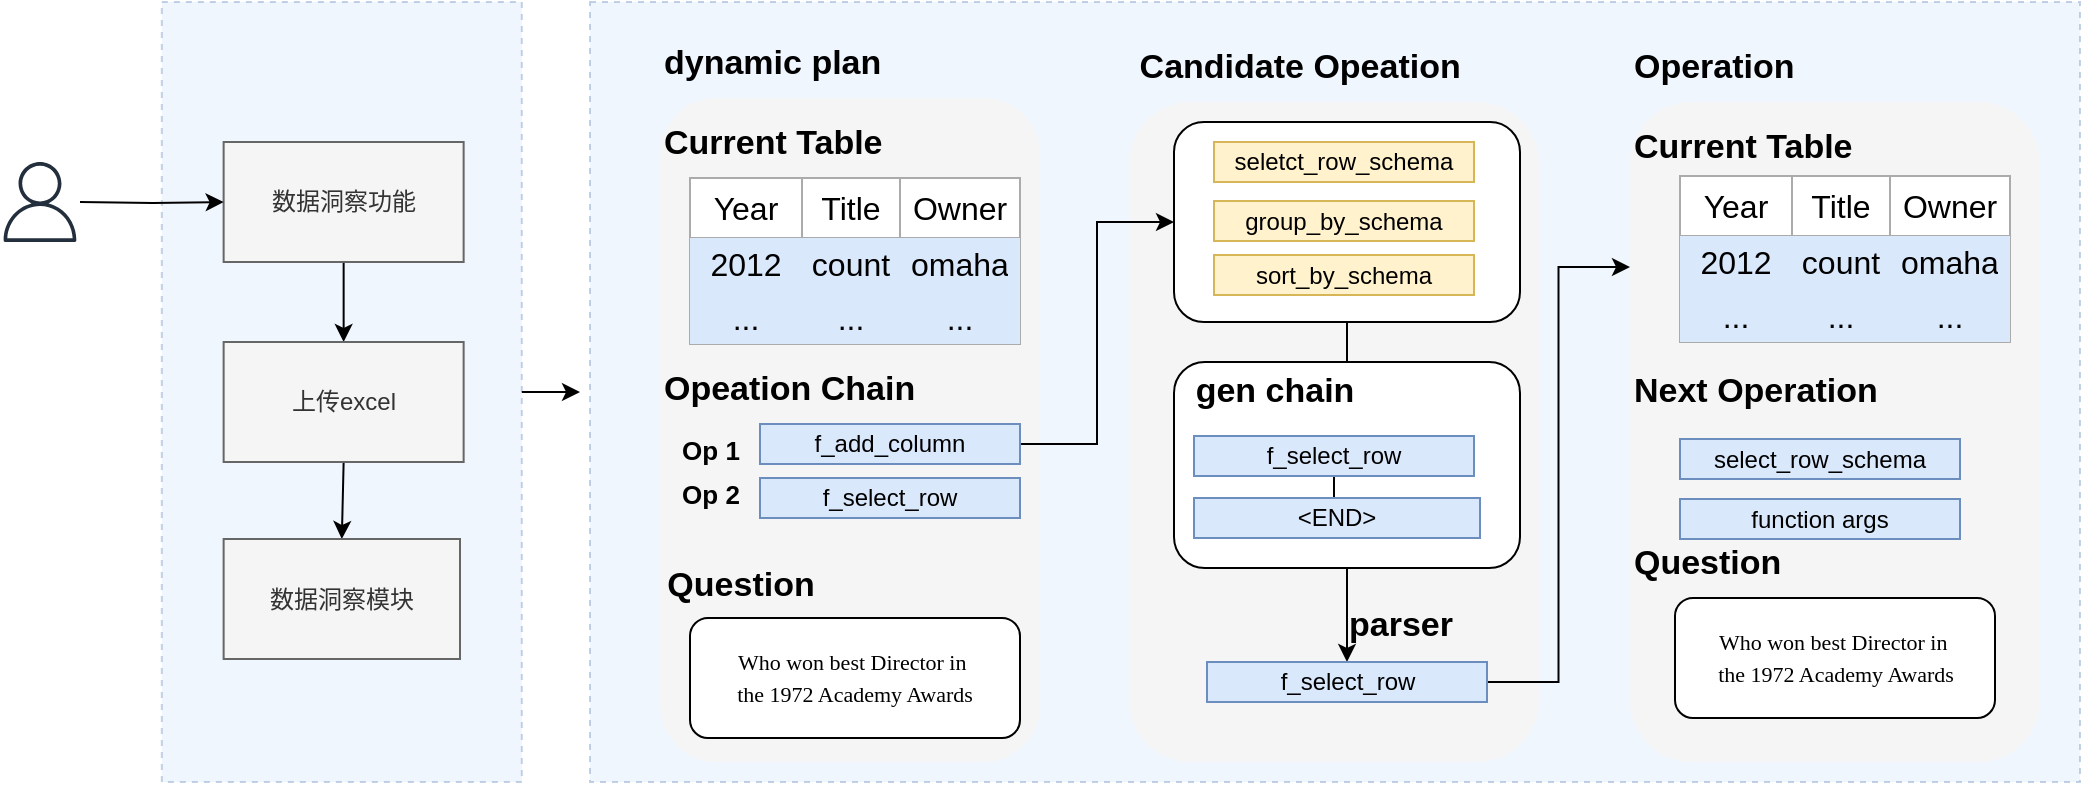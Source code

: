 <mxfile version="24.8.0">
  <diagram name="第 1 页" id="3JHl6DnOMydvL2yhWM_V">
    <mxGraphModel dx="1875" dy="623" grid="1" gridSize="10" guides="1" tooltips="1" connect="1" arrows="1" fold="1" page="1" pageScale="1" pageWidth="827" pageHeight="1169" math="0" shadow="0">
      <root>
        <mxCell id="0" />
        <mxCell id="1" parent="0" />
        <mxCell id="uCehmC6CUG7fuIbCzKD--17" value="" style="rounded=0;whiteSpace=wrap;html=1;strokeColor=#6c8ebf;fillColor=#dae8fc;dashed=1;strokeWidth=1;opacity=40;" parent="1" vertex="1">
          <mxGeometry x="20.91" y="140" width="180" height="390" as="geometry" />
        </mxCell>
        <mxCell id="uCehmC6CUG7fuIbCzKD--14" value="" style="rounded=0;whiteSpace=wrap;html=1;strokeColor=#6c8ebf;fillColor=#dae8fc;dashed=1;strokeWidth=1;opacity=40;" parent="1" vertex="1">
          <mxGeometry x="235" y="140" width="745" height="390" as="geometry" />
        </mxCell>
        <mxCell id="KZ8PA1fFucgCQObtwlAb-4" value="" style="rounded=1;whiteSpace=wrap;html=1;fillColor=#f5f5f5;strokeColor=none;fontColor=#333333;" vertex="1" parent="1">
          <mxGeometry x="504.5" y="190" width="205" height="330" as="geometry" />
        </mxCell>
        <mxCell id="WMp4KT72iI-OxuEAxYet-3" value="" style="rounded=1;whiteSpace=wrap;html=1;fillColor=#f5f5f5;strokeColor=none;fontColor=#333333;" parent="1" vertex="1">
          <mxGeometry x="755" y="190" width="205" height="330" as="geometry" />
        </mxCell>
        <mxCell id="uCehmC6CUG7fuIbCzKD--23" value="" style="edgeStyle=orthogonalEdgeStyle;rounded=0;orthogonalLoop=1;jettySize=auto;html=1;" parent="1" source="UdcMsc0ZTR3omy6T8lng-93" target="UdcMsc0ZTR3omy6T8lng-92" edge="1">
          <mxGeometry relative="1" as="geometry" />
        </mxCell>
        <mxCell id="KZ8PA1fFucgCQObtwlAb-1" value="" style="edgeStyle=orthogonalEdgeStyle;rounded=0;orthogonalLoop=1;jettySize=auto;html=1;" edge="1" parent="1" source="UdcMsc0ZTR3omy6T8lng-93" target="UdcMsc0ZTR3omy6T8lng-82">
          <mxGeometry relative="1" as="geometry" />
        </mxCell>
        <mxCell id="UdcMsc0ZTR3omy6T8lng-93" value="" style="rounded=1;whiteSpace=wrap;html=1;" parent="1" vertex="1">
          <mxGeometry x="527" y="320" width="173" height="103" as="geometry" />
        </mxCell>
        <mxCell id="UdcMsc0ZTR3omy6T8lng-1" value="" style="rounded=1;whiteSpace=wrap;html=1;fillColor=#f5f5f5;strokeColor=none;fontColor=#333333;" parent="1" vertex="1">
          <mxGeometry x="270" y="188" width="190" height="332" as="geometry" />
        </mxCell>
        <mxCell id="UdcMsc0ZTR3omy6T8lng-2" value="" style="shape=table;startSize=0;container=1;collapsible=0;childLayout=tableLayout;fontSize=16;fillColor=default;swimlaneLine=1;strokeColor=#ABABAB;" parent="1" vertex="1">
          <mxGeometry x="285" y="228" width="165" height="83" as="geometry" />
        </mxCell>
        <mxCell id="UdcMsc0ZTR3omy6T8lng-3" value="" style="shape=tableRow;horizontal=0;startSize=0;swimlaneHead=0;swimlaneBody=0;strokeColor=inherit;top=0;left=0;bottom=0;right=0;collapsible=0;dropTarget=0;fillColor=none;points=[[0,0.5],[1,0.5]];portConstraint=eastwest;fontSize=16;" parent="UdcMsc0ZTR3omy6T8lng-2" vertex="1">
          <mxGeometry width="165" height="30" as="geometry" />
        </mxCell>
        <mxCell id="UdcMsc0ZTR3omy6T8lng-4" value="Year" style="shape=partialRectangle;html=1;whiteSpace=wrap;connectable=0;strokeColor=inherit;overflow=hidden;fillColor=none;top=0;left=0;bottom=0;right=0;pointerEvents=1;fontSize=16;" parent="UdcMsc0ZTR3omy6T8lng-3" vertex="1">
          <mxGeometry width="56" height="30" as="geometry">
            <mxRectangle width="56" height="30" as="alternateBounds" />
          </mxGeometry>
        </mxCell>
        <mxCell id="UdcMsc0ZTR3omy6T8lng-5" value="Title" style="shape=partialRectangle;html=1;whiteSpace=wrap;connectable=0;strokeColor=inherit;overflow=hidden;fillColor=none;top=0;left=0;bottom=0;right=0;pointerEvents=1;fontSize=16;" parent="UdcMsc0ZTR3omy6T8lng-3" vertex="1">
          <mxGeometry x="56" width="49" height="30" as="geometry">
            <mxRectangle width="49" height="30" as="alternateBounds" />
          </mxGeometry>
        </mxCell>
        <mxCell id="UdcMsc0ZTR3omy6T8lng-6" value="Owner" style="shape=partialRectangle;html=1;whiteSpace=wrap;connectable=0;strokeColor=inherit;overflow=hidden;fillColor=none;top=0;left=0;bottom=0;right=0;pointerEvents=1;fontSize=16;" parent="UdcMsc0ZTR3omy6T8lng-3" vertex="1">
          <mxGeometry x="105" width="60" height="30" as="geometry">
            <mxRectangle width="60" height="30" as="alternateBounds" />
          </mxGeometry>
        </mxCell>
        <mxCell id="UdcMsc0ZTR3omy6T8lng-7" value="" style="shape=tableRow;horizontal=0;startSize=0;swimlaneHead=0;swimlaneBody=0;strokeColor=inherit;top=0;left=0;bottom=0;right=0;collapsible=0;dropTarget=0;fillColor=none;points=[[0,0.5],[1,0.5]];portConstraint=eastwest;fontSize=16;" parent="UdcMsc0ZTR3omy6T8lng-2" vertex="1">
          <mxGeometry y="30" width="165" height="26" as="geometry" />
        </mxCell>
        <mxCell id="UdcMsc0ZTR3omy6T8lng-8" value="2012" style="shape=partialRectangle;html=1;whiteSpace=wrap;connectable=0;strokeColor=#6c8ebf;overflow=hidden;fillColor=#dae8fc;top=0;left=0;bottom=0;right=0;pointerEvents=1;fontSize=16;" parent="UdcMsc0ZTR3omy6T8lng-7" vertex="1">
          <mxGeometry width="56" height="26" as="geometry">
            <mxRectangle width="56" height="26" as="alternateBounds" />
          </mxGeometry>
        </mxCell>
        <mxCell id="UdcMsc0ZTR3omy6T8lng-9" value="count" style="shape=partialRectangle;html=1;whiteSpace=wrap;connectable=0;strokeColor=#6c8ebf;overflow=hidden;fillColor=#dae8fc;top=0;left=0;bottom=0;right=0;pointerEvents=1;fontSize=16;" parent="UdcMsc0ZTR3omy6T8lng-7" vertex="1">
          <mxGeometry x="56" width="49" height="26" as="geometry">
            <mxRectangle width="49" height="26" as="alternateBounds" />
          </mxGeometry>
        </mxCell>
        <mxCell id="UdcMsc0ZTR3omy6T8lng-10" value="omaha" style="shape=partialRectangle;html=1;whiteSpace=wrap;connectable=0;strokeColor=#6c8ebf;overflow=hidden;fillColor=#dae8fc;top=0;left=0;bottom=0;right=0;pointerEvents=1;fontSize=16;" parent="UdcMsc0ZTR3omy6T8lng-7" vertex="1">
          <mxGeometry x="105" width="60" height="26" as="geometry">
            <mxRectangle width="60" height="26" as="alternateBounds" />
          </mxGeometry>
        </mxCell>
        <mxCell id="UdcMsc0ZTR3omy6T8lng-11" value="" style="shape=tableRow;horizontal=0;startSize=0;swimlaneHead=0;swimlaneBody=0;strokeColor=inherit;top=0;left=0;bottom=0;right=0;collapsible=0;dropTarget=0;fillColor=none;points=[[0,0.5],[1,0.5]];portConstraint=eastwest;fontSize=16;" parent="UdcMsc0ZTR3omy6T8lng-2" vertex="1">
          <mxGeometry y="56" width="165" height="27" as="geometry" />
        </mxCell>
        <mxCell id="UdcMsc0ZTR3omy6T8lng-12" value="..." style="shape=partialRectangle;html=1;whiteSpace=wrap;connectable=0;strokeColor=#6c8ebf;overflow=hidden;fillColor=#dae8fc;top=0;left=0;bottom=0;right=0;pointerEvents=1;fontSize=16;" parent="UdcMsc0ZTR3omy6T8lng-11" vertex="1">
          <mxGeometry width="56" height="27" as="geometry">
            <mxRectangle width="56" height="27" as="alternateBounds" />
          </mxGeometry>
        </mxCell>
        <mxCell id="UdcMsc0ZTR3omy6T8lng-13" value="..." style="shape=partialRectangle;html=1;whiteSpace=wrap;connectable=0;strokeColor=#6c8ebf;overflow=hidden;fillColor=#dae8fc;top=0;left=0;bottom=0;right=0;pointerEvents=1;fontSize=16;" parent="UdcMsc0ZTR3omy6T8lng-11" vertex="1">
          <mxGeometry x="56" width="49" height="27" as="geometry">
            <mxRectangle width="49" height="27" as="alternateBounds" />
          </mxGeometry>
        </mxCell>
        <mxCell id="UdcMsc0ZTR3omy6T8lng-14" value="..." style="shape=partialRectangle;html=1;whiteSpace=wrap;connectable=0;strokeColor=#6c8ebf;overflow=hidden;fillColor=#dae8fc;top=0;left=0;bottom=0;right=0;pointerEvents=1;fontSize=16;" parent="UdcMsc0ZTR3omy6T8lng-11" vertex="1">
          <mxGeometry x="105" width="60" height="27" as="geometry">
            <mxRectangle width="60" height="27" as="alternateBounds" />
          </mxGeometry>
        </mxCell>
        <mxCell id="UdcMsc0ZTR3omy6T8lng-67" value="&lt;font style=&quot;font-size: 17px;&quot;&gt;Current Table&amp;nbsp;&lt;/font&gt;" style="text;strokeColor=none;fillColor=none;html=1;fontSize=24;fontStyle=1;verticalAlign=middle;align=left;" parent="1" vertex="1">
          <mxGeometry x="270" y="188" width="100" height="40" as="geometry" />
        </mxCell>
        <mxCell id="UdcMsc0ZTR3omy6T8lng-68" value="&lt;span style=&quot;font-size: 17px;&quot;&gt;Opeation Chain&lt;/span&gt;" style="text;strokeColor=none;fillColor=none;html=1;fontSize=24;fontStyle=1;verticalAlign=middle;align=left;" parent="1" vertex="1">
          <mxGeometry x="270" y="311" width="100" height="40" as="geometry" />
        </mxCell>
        <mxCell id="uCehmC6CUG7fuIbCzKD--1" style="edgeStyle=orthogonalEdgeStyle;rounded=0;orthogonalLoop=1;jettySize=auto;html=1;entryX=0;entryY=0.5;entryDx=0;entryDy=0;" parent="1" source="UdcMsc0ZTR3omy6T8lng-69" target="UdcMsc0ZTR3omy6T8lng-79" edge="1">
          <mxGeometry relative="1" as="geometry" />
        </mxCell>
        <mxCell id="UdcMsc0ZTR3omy6T8lng-69" value="f_add_column" style="rounded=0;whiteSpace=wrap;html=1;fillColor=#dae8fc;strokeColor=#6c8ebf;" parent="1" vertex="1">
          <mxGeometry x="320" y="351" width="130" height="20" as="geometry" />
        </mxCell>
        <mxCell id="UdcMsc0ZTR3omy6T8lng-71" value="f_select_row" style="rounded=0;whiteSpace=wrap;html=1;fillColor=#dae8fc;strokeColor=#6c8ebf;" parent="1" vertex="1">
          <mxGeometry x="320" y="378" width="130" height="20" as="geometry" />
        </mxCell>
        <mxCell id="UdcMsc0ZTR3omy6T8lng-72" value="&lt;font style=&quot;font-size: 13px;&quot;&gt;Op 1&lt;/font&gt;" style="text;strokeColor=none;fillColor=none;html=1;fontSize=24;fontStyle=1;verticalAlign=middle;align=center;" parent="1" vertex="1">
          <mxGeometry x="270" y="346" width="50" height="30" as="geometry" />
        </mxCell>
        <mxCell id="UdcMsc0ZTR3omy6T8lng-73" value="&lt;font style=&quot;font-size: 13px;&quot;&gt;Op 2&lt;/font&gt;" style="text;strokeColor=none;fillColor=none;html=1;fontSize=24;fontStyle=1;verticalAlign=middle;align=center;" parent="1" vertex="1">
          <mxGeometry x="270" y="368" width="50" height="30" as="geometry" />
        </mxCell>
        <mxCell id="UdcMsc0ZTR3omy6T8lng-74" value="&lt;span style=&quot;font-size: 17px;&quot;&gt;Question&lt;/span&gt;" style="text;strokeColor=none;fillColor=none;html=1;fontSize=24;fontStyle=1;verticalAlign=middle;align=center;" parent="1" vertex="1">
          <mxGeometry x="260" y="408.5" width="100" height="40" as="geometry" />
        </mxCell>
        <mxCell id="UdcMsc0ZTR3omy6T8lng-75" value="&lt;p style=&quot;line-height: 80%;&quot;&gt;&lt;/p&gt;&lt;div style=&quot;line-height: 40%; font-size: 11px;&quot;&gt;&lt;pre style=&quot;line-height: 40%;&quot;&gt;&lt;font style=&quot;font-size: 11px;&quot; face=&quot;Verdana&quot;&gt;Who won best Director in &lt;/font&gt;&lt;/pre&gt;&lt;pre style=&quot;line-height: 40%;&quot;&gt;&lt;font style=&quot;font-size: 11px;&quot; face=&quot;ynwQLnobWuk-l8IQKLAV&quot;&gt;the 1972 Academy Awards&lt;/font&gt;&lt;/pre&gt;&lt;/div&gt;&lt;p&gt;&lt;/p&gt;" style="rounded=1;whiteSpace=wrap;html=1;align=center;" parent="1" vertex="1">
          <mxGeometry x="285" y="448" width="165" height="60" as="geometry" />
        </mxCell>
        <mxCell id="UdcMsc0ZTR3omy6T8lng-78" value="&lt;span style=&quot;font-size: 17px;&quot;&gt;&lt;span style=&quot;white-space: pre;&quot;&gt;&#x9;&lt;/span&gt;Candidate Opeation&lt;/span&gt;" style="text;strokeColor=none;fillColor=none;html=1;fontSize=24;fontStyle=1;verticalAlign=middle;align=left;" parent="1" vertex="1">
          <mxGeometry x="470" y="150" width="103" height="40" as="geometry" />
        </mxCell>
        <mxCell id="UdcMsc0ZTR3omy6T8lng-79" value="" style="rounded=1;whiteSpace=wrap;html=1;" parent="1" vertex="1">
          <mxGeometry x="527" y="200" width="173" height="100" as="geometry" />
        </mxCell>
        <mxCell id="UdcMsc0ZTR3omy6T8lng-80" value="seletct_row_schema" style="rounded=0;whiteSpace=wrap;html=1;fillColor=#fff2cc;strokeColor=#d6b656;" parent="1" vertex="1">
          <mxGeometry x="547" y="210" width="130" height="20" as="geometry" />
        </mxCell>
        <mxCell id="UdcMsc0ZTR3omy6T8lng-81" value="group_by_schema" style="rounded=0;whiteSpace=wrap;html=1;fillColor=#fff2cc;strokeColor=#d6b656;" parent="1" vertex="1">
          <mxGeometry x="547" y="239.5" width="130" height="20" as="geometry" />
        </mxCell>
        <mxCell id="UdcMsc0ZTR3omy6T8lng-82" value="sort_by_schema" style="rounded=0;whiteSpace=wrap;html=1;fillColor=#fff2cc;strokeColor=#d6b656;" parent="1" vertex="1">
          <mxGeometry x="547" y="266.5" width="130" height="20" as="geometry" />
        </mxCell>
        <mxCell id="UdcMsc0ZTR3omy6T8lng-84" value="&lt;span style=&quot;font-size: 17px;&quot;&gt;dynamic plan&lt;/span&gt;" style="text;strokeColor=none;fillColor=none;html=1;fontSize=24;fontStyle=1;verticalAlign=middle;align=left;" parent="1" vertex="1">
          <mxGeometry x="270" y="148" width="100" height="40" as="geometry" />
        </mxCell>
        <mxCell id="UdcMsc0ZTR3omy6T8lng-89" value="" style="edgeStyle=orthogonalEdgeStyle;rounded=0;orthogonalLoop=1;jettySize=auto;html=1;" parent="1" source="UdcMsc0ZTR3omy6T8lng-85" target="UdcMsc0ZTR3omy6T8lng-88" edge="1">
          <mxGeometry relative="1" as="geometry" />
        </mxCell>
        <mxCell id="UdcMsc0ZTR3omy6T8lng-85" value="f_select_row" style="rounded=0;whiteSpace=wrap;html=1;fillColor=#dae8fc;strokeColor=#6c8ebf;" parent="1" vertex="1">
          <mxGeometry x="537" y="357" width="140" height="20" as="geometry" />
        </mxCell>
        <mxCell id="UdcMsc0ZTR3omy6T8lng-88" value="&amp;lt;END&amp;gt;" style="rounded=0;whiteSpace=wrap;html=1;fillColor=#dae8fc;strokeColor=#6c8ebf;" parent="1" vertex="1">
          <mxGeometry x="537" y="388" width="143" height="20" as="geometry" />
        </mxCell>
        <mxCell id="UdcMsc0ZTR3omy6T8lng-95" value="&lt;span style=&quot;font-size: 17px;&quot;&gt;parser&lt;/span&gt;" style="text;strokeColor=none;fillColor=none;html=1;fontSize=24;fontStyle=1;verticalAlign=middle;align=center;" parent="1" vertex="1">
          <mxGeometry x="590" y="428.5" width="100" height="40" as="geometry" />
        </mxCell>
        <mxCell id="UdcMsc0ZTR3omy6T8lng-91" value="&lt;span style=&quot;font-size: 17px;&quot;&gt;gen chain&lt;/span&gt;" style="text;strokeColor=none;fillColor=none;html=1;fontSize=24;fontStyle=1;verticalAlign=middle;align=center;" parent="1" vertex="1">
          <mxGeometry x="527" y="311.5" width="100" height="40" as="geometry" />
        </mxCell>
        <mxCell id="uCehmC6CUG7fuIbCzKD--3" style="edgeStyle=orthogonalEdgeStyle;rounded=0;orthogonalLoop=1;jettySize=auto;html=1;entryX=0;entryY=0.25;entryDx=0;entryDy=0;" parent="1" source="UdcMsc0ZTR3omy6T8lng-92" target="WMp4KT72iI-OxuEAxYet-3" edge="1">
          <mxGeometry relative="1" as="geometry" />
        </mxCell>
        <mxCell id="UdcMsc0ZTR3omy6T8lng-92" value="f_select_row" style="rounded=0;whiteSpace=wrap;html=1;fillColor=#dae8fc;strokeColor=#6c8ebf;" parent="1" vertex="1">
          <mxGeometry x="543.5" y="470" width="140" height="20" as="geometry" />
        </mxCell>
        <mxCell id="UdcMsc0ZTR3omy6T8lng-98" value="" style="shape=table;startSize=0;container=1;collapsible=0;childLayout=tableLayout;fontSize=16;fillColor=default;swimlaneLine=1;strokeColor=#ABABAB;" parent="1" vertex="1">
          <mxGeometry x="780" y="227" width="165" height="83" as="geometry" />
        </mxCell>
        <mxCell id="UdcMsc0ZTR3omy6T8lng-99" value="" style="shape=tableRow;horizontal=0;startSize=0;swimlaneHead=0;swimlaneBody=0;strokeColor=inherit;top=0;left=0;bottom=0;right=0;collapsible=0;dropTarget=0;fillColor=none;points=[[0,0.5],[1,0.5]];portConstraint=eastwest;fontSize=16;" parent="UdcMsc0ZTR3omy6T8lng-98" vertex="1">
          <mxGeometry width="165" height="30" as="geometry" />
        </mxCell>
        <mxCell id="UdcMsc0ZTR3omy6T8lng-100" value="Year" style="shape=partialRectangle;html=1;whiteSpace=wrap;connectable=0;strokeColor=inherit;overflow=hidden;fillColor=none;top=0;left=0;bottom=0;right=0;pointerEvents=1;fontSize=16;" parent="UdcMsc0ZTR3omy6T8lng-99" vertex="1">
          <mxGeometry width="56" height="30" as="geometry">
            <mxRectangle width="56" height="30" as="alternateBounds" />
          </mxGeometry>
        </mxCell>
        <mxCell id="UdcMsc0ZTR3omy6T8lng-101" value="Title" style="shape=partialRectangle;html=1;whiteSpace=wrap;connectable=0;strokeColor=inherit;overflow=hidden;fillColor=none;top=0;left=0;bottom=0;right=0;pointerEvents=1;fontSize=16;" parent="UdcMsc0ZTR3omy6T8lng-99" vertex="1">
          <mxGeometry x="56" width="49" height="30" as="geometry">
            <mxRectangle width="49" height="30" as="alternateBounds" />
          </mxGeometry>
        </mxCell>
        <mxCell id="UdcMsc0ZTR3omy6T8lng-102" value="Owner" style="shape=partialRectangle;html=1;whiteSpace=wrap;connectable=0;strokeColor=inherit;overflow=hidden;fillColor=none;top=0;left=0;bottom=0;right=0;pointerEvents=1;fontSize=16;" parent="UdcMsc0ZTR3omy6T8lng-99" vertex="1">
          <mxGeometry x="105" width="60" height="30" as="geometry">
            <mxRectangle width="60" height="30" as="alternateBounds" />
          </mxGeometry>
        </mxCell>
        <mxCell id="UdcMsc0ZTR3omy6T8lng-103" value="" style="shape=tableRow;horizontal=0;startSize=0;swimlaneHead=0;swimlaneBody=0;strokeColor=inherit;top=0;left=0;bottom=0;right=0;collapsible=0;dropTarget=0;fillColor=none;points=[[0,0.5],[1,0.5]];portConstraint=eastwest;fontSize=16;" parent="UdcMsc0ZTR3omy6T8lng-98" vertex="1">
          <mxGeometry y="30" width="165" height="26" as="geometry" />
        </mxCell>
        <mxCell id="UdcMsc0ZTR3omy6T8lng-104" value="2012" style="shape=partialRectangle;html=1;whiteSpace=wrap;connectable=0;strokeColor=#6c8ebf;overflow=hidden;fillColor=#dae8fc;top=0;left=0;bottom=0;right=0;pointerEvents=1;fontSize=16;" parent="UdcMsc0ZTR3omy6T8lng-103" vertex="1">
          <mxGeometry width="56" height="26" as="geometry">
            <mxRectangle width="56" height="26" as="alternateBounds" />
          </mxGeometry>
        </mxCell>
        <mxCell id="UdcMsc0ZTR3omy6T8lng-105" value="count" style="shape=partialRectangle;html=1;whiteSpace=wrap;connectable=0;strokeColor=#6c8ebf;overflow=hidden;fillColor=#dae8fc;top=0;left=0;bottom=0;right=0;pointerEvents=1;fontSize=16;" parent="UdcMsc0ZTR3omy6T8lng-103" vertex="1">
          <mxGeometry x="56" width="49" height="26" as="geometry">
            <mxRectangle width="49" height="26" as="alternateBounds" />
          </mxGeometry>
        </mxCell>
        <mxCell id="UdcMsc0ZTR3omy6T8lng-106" value="omaha" style="shape=partialRectangle;html=1;whiteSpace=wrap;connectable=0;strokeColor=#6c8ebf;overflow=hidden;fillColor=#dae8fc;top=0;left=0;bottom=0;right=0;pointerEvents=1;fontSize=16;" parent="UdcMsc0ZTR3omy6T8lng-103" vertex="1">
          <mxGeometry x="105" width="60" height="26" as="geometry">
            <mxRectangle width="60" height="26" as="alternateBounds" />
          </mxGeometry>
        </mxCell>
        <mxCell id="UdcMsc0ZTR3omy6T8lng-107" value="" style="shape=tableRow;horizontal=0;startSize=0;swimlaneHead=0;swimlaneBody=0;strokeColor=inherit;top=0;left=0;bottom=0;right=0;collapsible=0;dropTarget=0;fillColor=none;points=[[0,0.5],[1,0.5]];portConstraint=eastwest;fontSize=16;" parent="UdcMsc0ZTR3omy6T8lng-98" vertex="1">
          <mxGeometry y="56" width="165" height="27" as="geometry" />
        </mxCell>
        <mxCell id="UdcMsc0ZTR3omy6T8lng-108" value="..." style="shape=partialRectangle;html=1;whiteSpace=wrap;connectable=0;strokeColor=#6c8ebf;overflow=hidden;fillColor=#dae8fc;top=0;left=0;bottom=0;right=0;pointerEvents=1;fontSize=16;" parent="UdcMsc0ZTR3omy6T8lng-107" vertex="1">
          <mxGeometry width="56" height="27" as="geometry">
            <mxRectangle width="56" height="27" as="alternateBounds" />
          </mxGeometry>
        </mxCell>
        <mxCell id="UdcMsc0ZTR3omy6T8lng-109" value="..." style="shape=partialRectangle;html=1;whiteSpace=wrap;connectable=0;strokeColor=#6c8ebf;overflow=hidden;fillColor=#dae8fc;top=0;left=0;bottom=0;right=0;pointerEvents=1;fontSize=16;" parent="UdcMsc0ZTR3omy6T8lng-107" vertex="1">
          <mxGeometry x="56" width="49" height="27" as="geometry">
            <mxRectangle width="49" height="27" as="alternateBounds" />
          </mxGeometry>
        </mxCell>
        <mxCell id="UdcMsc0ZTR3omy6T8lng-110" value="..." style="shape=partialRectangle;html=1;whiteSpace=wrap;connectable=0;strokeColor=#6c8ebf;overflow=hidden;fillColor=#dae8fc;top=0;left=0;bottom=0;right=0;pointerEvents=1;fontSize=16;" parent="UdcMsc0ZTR3omy6T8lng-107" vertex="1">
          <mxGeometry x="105" width="60" height="27" as="geometry">
            <mxRectangle width="60" height="27" as="alternateBounds" />
          </mxGeometry>
        </mxCell>
        <mxCell id="UdcMsc0ZTR3omy6T8lng-111" value="&lt;font style=&quot;font-size: 17px;&quot;&gt;Current Table&amp;nbsp;&lt;/font&gt;" style="text;strokeColor=none;fillColor=none;html=1;fontSize=24;fontStyle=1;verticalAlign=middle;align=left;" parent="1" vertex="1">
          <mxGeometry x="755" y="190" width="100" height="40" as="geometry" />
        </mxCell>
        <mxCell id="UdcMsc0ZTR3omy6T8lng-113" value="&lt;span style=&quot;font-size: 17px;&quot;&gt;Next Operation&lt;/span&gt;" style="text;strokeColor=none;fillColor=none;html=1;fontSize=24;fontStyle=1;verticalAlign=middle;align=left;" parent="1" vertex="1">
          <mxGeometry x="755" y="311.5" width="100" height="40" as="geometry" />
        </mxCell>
        <mxCell id="UdcMsc0ZTR3omy6T8lng-114" value="select_row_schema" style="rounded=0;whiteSpace=wrap;html=1;fillColor=#dae8fc;strokeColor=#6c8ebf;" parent="1" vertex="1">
          <mxGeometry x="780" y="358.5" width="140" height="20" as="geometry" />
        </mxCell>
        <mxCell id="UdcMsc0ZTR3omy6T8lng-115" value="function args" style="rounded=0;whiteSpace=wrap;html=1;fillColor=#dae8fc;strokeColor=#6c8ebf;" parent="1" vertex="1">
          <mxGeometry x="780" y="388.5" width="140" height="20" as="geometry" />
        </mxCell>
        <mxCell id="WMp4KT72iI-OxuEAxYet-1" value="&lt;span style=&quot;font-size: 17px;&quot;&gt;Question&lt;/span&gt;" style="text;strokeColor=none;fillColor=none;html=1;fontSize=24;fontStyle=1;verticalAlign=middle;align=left;" parent="1" vertex="1">
          <mxGeometry x="755" y="398" width="100" height="40" as="geometry" />
        </mxCell>
        <mxCell id="WMp4KT72iI-OxuEAxYet-2" value="&lt;p style=&quot;line-height: 80%;&quot;&gt;&lt;/p&gt;&lt;div style=&quot;line-height: 40%; font-size: 11px;&quot;&gt;&lt;pre style=&quot;line-height: 40%;&quot;&gt;&lt;font style=&quot;font-size: 11px;&quot; face=&quot;Verdana&quot;&gt;Who won best Director in &lt;/font&gt;&lt;/pre&gt;&lt;pre style=&quot;line-height: 40%;&quot;&gt;&lt;font style=&quot;font-size: 11px;&quot; face=&quot;ynwQLnobWuk-l8IQKLAV&quot;&gt;the 1972 Academy Awards&lt;/font&gt;&lt;/pre&gt;&lt;/div&gt;&lt;p&gt;&lt;/p&gt;" style="rounded=1;whiteSpace=wrap;html=1;align=center;" parent="1" vertex="1">
          <mxGeometry x="777.5" y="438" width="160" height="60" as="geometry" />
        </mxCell>
        <mxCell id="WMp4KT72iI-OxuEAxYet-4" value="&lt;span style=&quot;font-size: 17px;&quot;&gt;Operation&lt;/span&gt;" style="text;strokeColor=none;fillColor=none;html=1;fontSize=24;fontStyle=1;verticalAlign=middle;align=left;" parent="1" vertex="1">
          <mxGeometry x="755" y="150" width="100" height="40" as="geometry" />
        </mxCell>
        <mxCell id="uCehmC6CUG7fuIbCzKD--9" style="edgeStyle=orthogonalEdgeStyle;rounded=0;orthogonalLoop=1;jettySize=auto;html=1;exitX=0.5;exitY=1;exitDx=0;exitDy=0;entryX=0.5;entryY=0;entryDx=0;entryDy=0;" parent="1" source="uCehmC6CUG7fuIbCzKD--4" target="uCehmC6CUG7fuIbCzKD--7" edge="1">
          <mxGeometry relative="1" as="geometry" />
        </mxCell>
        <mxCell id="uCehmC6CUG7fuIbCzKD--4" value="数据洞察功能" style="rounded=0;whiteSpace=wrap;html=1;fillColor=#f5f5f5;fontColor=#333333;strokeColor=#666666;" parent="1" vertex="1">
          <mxGeometry x="51.82" y="210" width="120" height="60" as="geometry" />
        </mxCell>
        <mxCell id="uCehmC6CUG7fuIbCzKD--8" style="edgeStyle=orthogonalEdgeStyle;rounded=0;orthogonalLoop=1;jettySize=auto;html=1;entryX=0;entryY=0.5;entryDx=0;entryDy=0;" parent="1" target="uCehmC6CUG7fuIbCzKD--4" edge="1">
          <mxGeometry relative="1" as="geometry">
            <mxPoint x="-19.998" y="240.0" as="sourcePoint" />
          </mxGeometry>
        </mxCell>
        <mxCell id="uCehmC6CUG7fuIbCzKD--6" value="" style="sketch=0;outlineConnect=0;fontColor=#232F3E;gradientColor=none;fillColor=#232F3D;strokeColor=none;dashed=0;verticalLabelPosition=bottom;verticalAlign=top;align=center;html=1;fontSize=12;fontStyle=0;aspect=fixed;pointerEvents=1;shape=mxgraph.aws4.user;" parent="1" vertex="1">
          <mxGeometry x="-60" y="220" width="40" height="40" as="geometry" />
        </mxCell>
        <mxCell id="uCehmC6CUG7fuIbCzKD--11" style="edgeStyle=orthogonalEdgeStyle;rounded=0;orthogonalLoop=1;jettySize=auto;html=1;exitX=0.5;exitY=1;exitDx=0;exitDy=0;entryX=0.5;entryY=0;entryDx=0;entryDy=0;" parent="1" source="uCehmC6CUG7fuIbCzKD--7" target="uCehmC6CUG7fuIbCzKD--10" edge="1">
          <mxGeometry relative="1" as="geometry" />
        </mxCell>
        <mxCell id="uCehmC6CUG7fuIbCzKD--7" value="上传excel" style="rounded=0;whiteSpace=wrap;html=1;fillColor=#f5f5f5;fontColor=#333333;strokeColor=#666666;" parent="1" vertex="1">
          <mxGeometry x="51.82" y="310" width="120" height="60" as="geometry" />
        </mxCell>
        <mxCell id="uCehmC6CUG7fuIbCzKD--10" value="数据洞察模块" style="rounded=0;whiteSpace=wrap;html=1;fillColor=#f5f5f5;fontColor=#333333;strokeColor=#666666;" parent="1" vertex="1">
          <mxGeometry x="51.82" y="408.5" width="118.18" height="60" as="geometry" />
        </mxCell>
        <mxCell id="uCehmC6CUG7fuIbCzKD--19" style="edgeStyle=orthogonalEdgeStyle;rounded=0;orthogonalLoop=1;jettySize=auto;html=1;" parent="1" source="uCehmC6CUG7fuIbCzKD--17" edge="1">
          <mxGeometry relative="1" as="geometry">
            <mxPoint x="230" y="335.0" as="targetPoint" />
          </mxGeometry>
        </mxCell>
      </root>
    </mxGraphModel>
  </diagram>
</mxfile>
